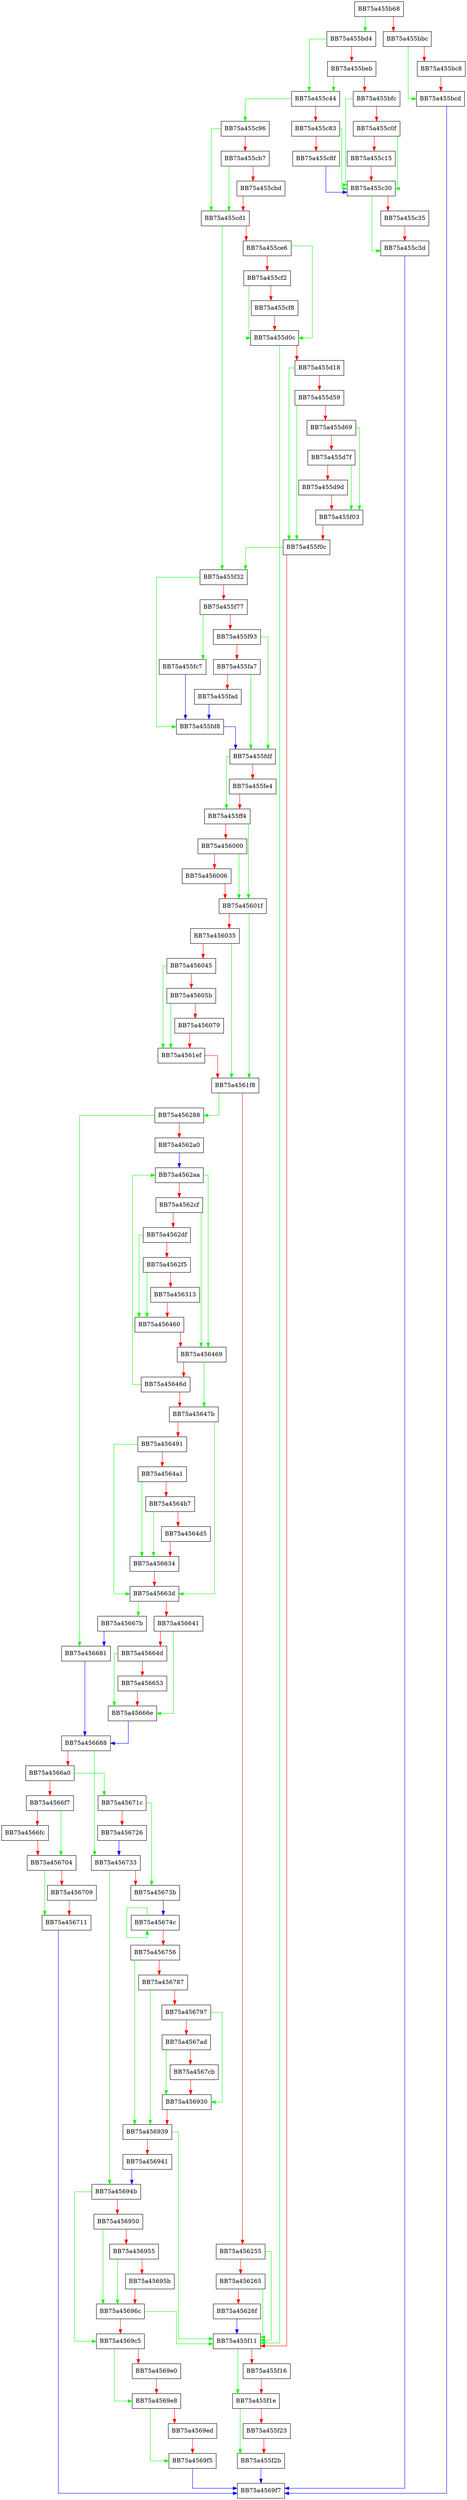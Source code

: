 digraph InitDatabase {
  node [shape="box"];
  graph [splines=ortho];
  BB75a455b68 -> BB75a455bd4 [color="green"];
  BB75a455b68 -> BB75a455bbc [color="red"];
  BB75a455bbc -> BB75a455bcd [color="green"];
  BB75a455bbc -> BB75a455bc8 [color="red"];
  BB75a455bc8 -> BB75a455bcd [color="red"];
  BB75a455bcd -> BB75a4569f7 [color="blue"];
  BB75a455bd4 -> BB75a455c44 [color="green"];
  BB75a455bd4 -> BB75a455beb [color="red"];
  BB75a455beb -> BB75a455c44 [color="green"];
  BB75a455beb -> BB75a455bfc [color="red"];
  BB75a455bfc -> BB75a455c30 [color="green"];
  BB75a455bfc -> BB75a455c0f [color="red"];
  BB75a455c0f -> BB75a455c30 [color="green"];
  BB75a455c0f -> BB75a455c15 [color="red"];
  BB75a455c15 -> BB75a455c30 [color="red"];
  BB75a455c30 -> BB75a455c3d [color="green"];
  BB75a455c30 -> BB75a455c35 [color="red"];
  BB75a455c35 -> BB75a455c3d [color="red"];
  BB75a455c3d -> BB75a4569f7 [color="blue"];
  BB75a455c44 -> BB75a455c96 [color="green"];
  BB75a455c44 -> BB75a455c83 [color="red"];
  BB75a455c83 -> BB75a455c30 [color="green"];
  BB75a455c83 -> BB75a455c8f [color="red"];
  BB75a455c8f -> BB75a455c30 [color="blue"];
  BB75a455c96 -> BB75a455cd1 [color="green"];
  BB75a455c96 -> BB75a455cb7 [color="red"];
  BB75a455cb7 -> BB75a455cd1 [color="green"];
  BB75a455cb7 -> BB75a455cbd [color="red"];
  BB75a455cbd -> BB75a455cd1 [color="red"];
  BB75a455cd1 -> BB75a455f32 [color="green"];
  BB75a455cd1 -> BB75a455ce6 [color="red"];
  BB75a455ce6 -> BB75a455d0c [color="green"];
  BB75a455ce6 -> BB75a455cf2 [color="red"];
  BB75a455cf2 -> BB75a455d0c [color="green"];
  BB75a455cf2 -> BB75a455cf8 [color="red"];
  BB75a455cf8 -> BB75a455d0c [color="red"];
  BB75a455d0c -> BB75a455f11 [color="green"];
  BB75a455d0c -> BB75a455d18 [color="red"];
  BB75a455d18 -> BB75a455f0c [color="green"];
  BB75a455d18 -> BB75a455d59 [color="red"];
  BB75a455d59 -> BB75a455f0c [color="green"];
  BB75a455d59 -> BB75a455d69 [color="red"];
  BB75a455d69 -> BB75a455f03 [color="green"];
  BB75a455d69 -> BB75a455d7f [color="red"];
  BB75a455d7f -> BB75a455f03 [color="green"];
  BB75a455d7f -> BB75a455d9d [color="red"];
  BB75a455d9d -> BB75a455f03 [color="red"];
  BB75a455f03 -> BB75a455f0c [color="red"];
  BB75a455f0c -> BB75a455f32 [color="green"];
  BB75a455f0c -> BB75a455f11 [color="red"];
  BB75a455f11 -> BB75a455f1e [color="green"];
  BB75a455f11 -> BB75a455f16 [color="red"];
  BB75a455f16 -> BB75a455f1e [color="red"];
  BB75a455f1e -> BB75a455f2b [color="green"];
  BB75a455f1e -> BB75a455f23 [color="red"];
  BB75a455f23 -> BB75a455f2b [color="red"];
  BB75a455f2b -> BB75a4569f7 [color="blue"];
  BB75a455f32 -> BB75a455fd8 [color="green"];
  BB75a455f32 -> BB75a455f77 [color="red"];
  BB75a455f77 -> BB75a455fc7 [color="green"];
  BB75a455f77 -> BB75a455f93 [color="red"];
  BB75a455f93 -> BB75a455fdf [color="green"];
  BB75a455f93 -> BB75a455fa7 [color="red"];
  BB75a455fa7 -> BB75a455fdf [color="green"];
  BB75a455fa7 -> BB75a455fad [color="red"];
  BB75a455fad -> BB75a455fd8 [color="blue"];
  BB75a455fc7 -> BB75a455fd8 [color="blue"];
  BB75a455fd8 -> BB75a455fdf [color="blue"];
  BB75a455fdf -> BB75a455ff4 [color="green"];
  BB75a455fdf -> BB75a455fe4 [color="red"];
  BB75a455fe4 -> BB75a455ff4 [color="red"];
  BB75a455ff4 -> BB75a45601f [color="green"];
  BB75a455ff4 -> BB75a456000 [color="red"];
  BB75a456000 -> BB75a45601f [color="green"];
  BB75a456000 -> BB75a456006 [color="red"];
  BB75a456006 -> BB75a45601f [color="red"];
  BB75a45601f -> BB75a4561f8 [color="green"];
  BB75a45601f -> BB75a456035 [color="red"];
  BB75a456035 -> BB75a4561f8 [color="green"];
  BB75a456035 -> BB75a456045 [color="red"];
  BB75a456045 -> BB75a4561ef [color="green"];
  BB75a456045 -> BB75a45605b [color="red"];
  BB75a45605b -> BB75a4561ef [color="green"];
  BB75a45605b -> BB75a456079 [color="red"];
  BB75a456079 -> BB75a4561ef [color="red"];
  BB75a4561ef -> BB75a4561f8 [color="red"];
  BB75a4561f8 -> BB75a456288 [color="green"];
  BB75a4561f8 -> BB75a456255 [color="red"];
  BB75a456255 -> BB75a455f11 [color="green"];
  BB75a456255 -> BB75a456265 [color="red"];
  BB75a456265 -> BB75a455f11 [color="green"];
  BB75a456265 -> BB75a45626f [color="red"];
  BB75a45626f -> BB75a455f11 [color="blue"];
  BB75a456288 -> BB75a456681 [color="green"];
  BB75a456288 -> BB75a4562a0 [color="red"];
  BB75a4562a0 -> BB75a4562aa [color="blue"];
  BB75a4562aa -> BB75a456469 [color="green"];
  BB75a4562aa -> BB75a4562cf [color="red"];
  BB75a4562cf -> BB75a456469 [color="green"];
  BB75a4562cf -> BB75a4562df [color="red"];
  BB75a4562df -> BB75a456460 [color="green"];
  BB75a4562df -> BB75a4562f5 [color="red"];
  BB75a4562f5 -> BB75a456460 [color="green"];
  BB75a4562f5 -> BB75a456313 [color="red"];
  BB75a456313 -> BB75a456460 [color="red"];
  BB75a456460 -> BB75a456469 [color="red"];
  BB75a456469 -> BB75a45647b [color="green"];
  BB75a456469 -> BB75a45646d [color="red"];
  BB75a45646d -> BB75a4562aa [color="green"];
  BB75a45646d -> BB75a45647b [color="red"];
  BB75a45647b -> BB75a45663d [color="green"];
  BB75a45647b -> BB75a456491 [color="red"];
  BB75a456491 -> BB75a45663d [color="green"];
  BB75a456491 -> BB75a4564a1 [color="red"];
  BB75a4564a1 -> BB75a456634 [color="green"];
  BB75a4564a1 -> BB75a4564b7 [color="red"];
  BB75a4564b7 -> BB75a456634 [color="green"];
  BB75a4564b7 -> BB75a4564d5 [color="red"];
  BB75a4564d5 -> BB75a456634 [color="red"];
  BB75a456634 -> BB75a45663d [color="red"];
  BB75a45663d -> BB75a45667b [color="green"];
  BB75a45663d -> BB75a456641 [color="red"];
  BB75a456641 -> BB75a45666e [color="green"];
  BB75a456641 -> BB75a45664d [color="red"];
  BB75a45664d -> BB75a45666e [color="green"];
  BB75a45664d -> BB75a456653 [color="red"];
  BB75a456653 -> BB75a45666e [color="red"];
  BB75a45666e -> BB75a456688 [color="blue"];
  BB75a45667b -> BB75a456681 [color="blue"];
  BB75a456681 -> BB75a456688 [color="blue"];
  BB75a456688 -> BB75a456733 [color="green"];
  BB75a456688 -> BB75a4566a0 [color="red"];
  BB75a4566a0 -> BB75a45671c [color="green"];
  BB75a4566a0 -> BB75a4566f7 [color="red"];
  BB75a4566f7 -> BB75a456704 [color="green"];
  BB75a4566f7 -> BB75a4566fc [color="red"];
  BB75a4566fc -> BB75a456704 [color="red"];
  BB75a456704 -> BB75a456711 [color="green"];
  BB75a456704 -> BB75a456709 [color="red"];
  BB75a456709 -> BB75a456711 [color="red"];
  BB75a456711 -> BB75a4569f7 [color="blue"];
  BB75a45671c -> BB75a45673b [color="green"];
  BB75a45671c -> BB75a456726 [color="red"];
  BB75a456726 -> BB75a456733 [color="blue"];
  BB75a456733 -> BB75a45694b [color="green"];
  BB75a456733 -> BB75a45673b [color="red"];
  BB75a45673b -> BB75a45674c [color="blue"];
  BB75a45674c -> BB75a45674c [color="green"];
  BB75a45674c -> BB75a456756 [color="red"];
  BB75a456756 -> BB75a456939 [color="green"];
  BB75a456756 -> BB75a456787 [color="red"];
  BB75a456787 -> BB75a456939 [color="green"];
  BB75a456787 -> BB75a456797 [color="red"];
  BB75a456797 -> BB75a456930 [color="green"];
  BB75a456797 -> BB75a4567ad [color="red"];
  BB75a4567ad -> BB75a456930 [color="green"];
  BB75a4567ad -> BB75a4567cb [color="red"];
  BB75a4567cb -> BB75a456930 [color="red"];
  BB75a456930 -> BB75a456939 [color="red"];
  BB75a456939 -> BB75a455f11 [color="green"];
  BB75a456939 -> BB75a456941 [color="red"];
  BB75a456941 -> BB75a45694b [color="blue"];
  BB75a45694b -> BB75a4569c5 [color="green"];
  BB75a45694b -> BB75a456950 [color="red"];
  BB75a456950 -> BB75a45696c [color="green"];
  BB75a456950 -> BB75a456955 [color="red"];
  BB75a456955 -> BB75a45696c [color="green"];
  BB75a456955 -> BB75a45695b [color="red"];
  BB75a45695b -> BB75a45696c [color="red"];
  BB75a45696c -> BB75a455f11 [color="green"];
  BB75a45696c -> BB75a4569c5 [color="red"];
  BB75a4569c5 -> BB75a4569e8 [color="green"];
  BB75a4569c5 -> BB75a4569e0 [color="red"];
  BB75a4569e0 -> BB75a4569e8 [color="red"];
  BB75a4569e8 -> BB75a4569f5 [color="green"];
  BB75a4569e8 -> BB75a4569ed [color="red"];
  BB75a4569ed -> BB75a4569f5 [color="red"];
  BB75a4569f5 -> BB75a4569f7 [color="blue"];
}